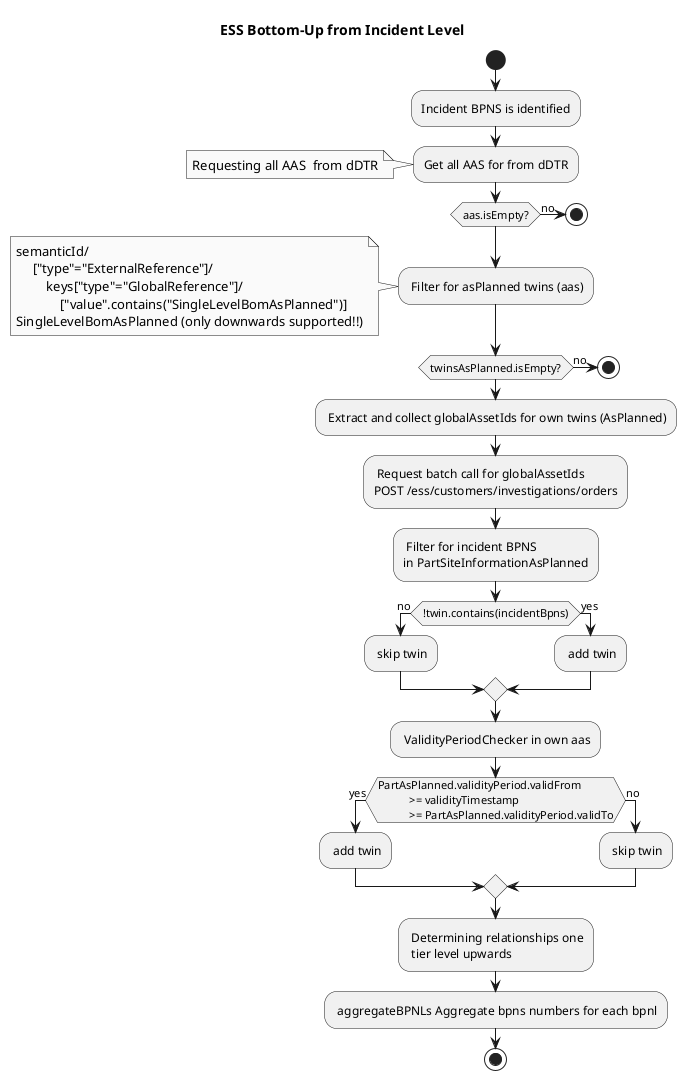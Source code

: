 @startuml
skinparam monochrome true
skinparam shadowing false
skinparam defaultFontName "Architects daughter"
title "ESS Bottom-Up from Incident Level"


| OEM  - IRS Incident Tier Level |
start
:Incident BPNS is identified;
:Get all AAS for from dDTR;
note left
   Requesting all AAS  from dDTR
end note
if(aas.isEmpty?) then (no)
    stop
endif

: Filter for asPlanned twins (aas);
note left
               semanticId/
                    ["type"="ExternalReference"]/
                        keys["type"="GlobalReference"]/
                            ["value".contains("SingleLevelBomAsPlanned")]
               SingleLevelBomAsPlanned (only downwards supported!!)
end note
if(twinsAsPlanned.isEmpty?) then (no)
    stop
endif

: Extract and collect globalAssetIds for own twins (AsPlanned);
: Request batch call for globalAssetIds
POST /ess/customers/investigations/orders;

: Filter for incident BPNS
in PartSiteInformationAsPlanned;

if(!twin.contains(incidentBpns)) then (no)
    : skip twin;
else (yes)
    : add twin;
endif

: ValidityPeriodChecker in own aas;
if(PartAsPlanned.validityPeriod.validFrom
           >= validityTimestamp
           >= PartAsPlanned.validityPeriod.validTo) then (yes)
    : add twin;
else (no)
    : skip twin;
endif


: Determining relationships one
 tier level upwards;

: aggregateBPNLs Aggregate bpns numbers for each bpnl;

stop

@enduml